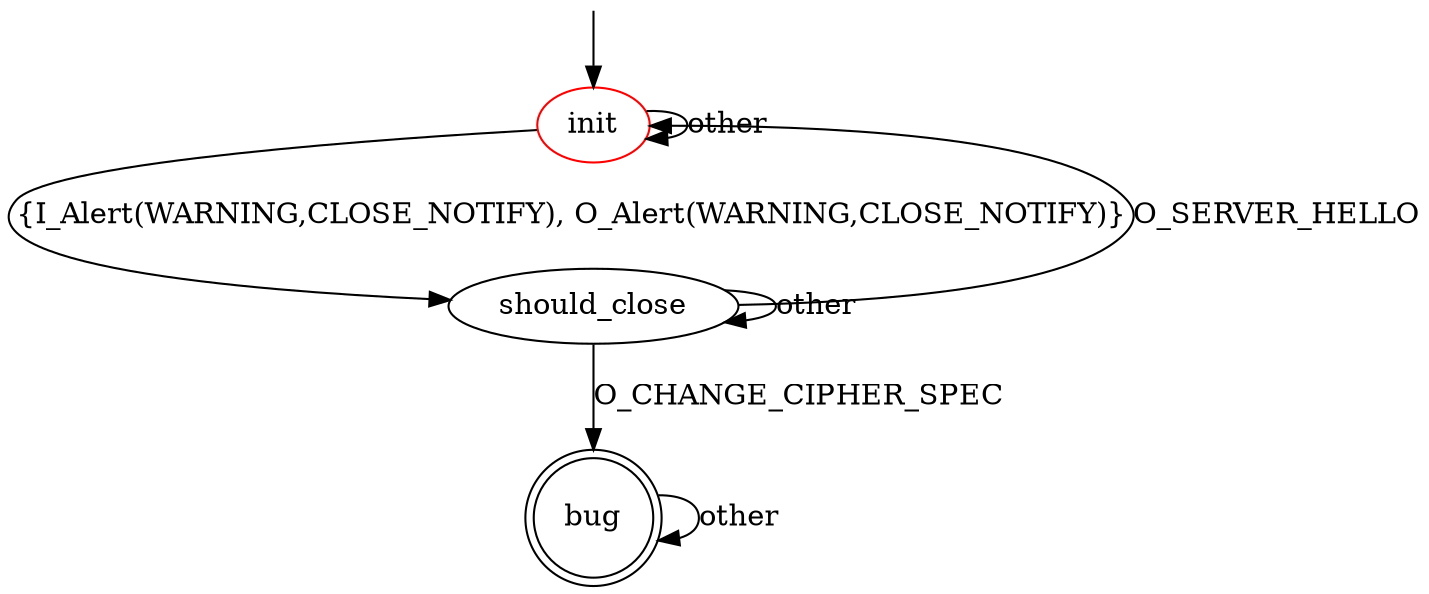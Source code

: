 digraph G {
label=""
init [color="red"]
bug [shape="doublecircle"]
init -> should_close [label="{I_Alert(WARNING,CLOSE_NOTIFY), O_Alert(WARNING,CLOSE_NOTIFY)}"]
init -> init [label="other"]

should_close -> bug [label="O_CHANGE_CIPHER_SPEC"]
should_close -> init [label="O_SERVER_HELLO"]
should_close -> should_close [label="other"]

bug -> bug [label="other"]

__start0 [label="" shape="none" width="0" height="0"];
__start0 -> init;
}
